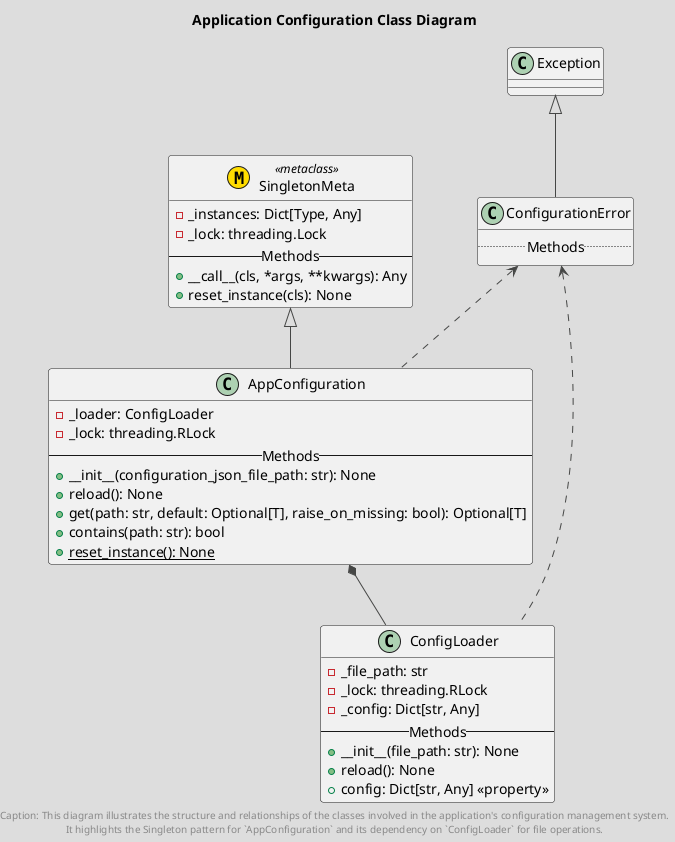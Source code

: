 ' java.exe -jar C:\Apps\bin\plantuml.jar .\app_configuration.puml

@startuml
!theme toy

title Application Configuration Class Diagram

class ConfigurationError extends Exception {
    .. Methods ..
}

class SingletonMeta << (M, #FFDD00) metaclass >> {
    - _instances: Dict[Type, Any]
    - _lock: threading.Lock
    -- Methods --
    + __call__(cls, *args, **kwargs): Any
    + reset_instance(cls): None
}

class ConfigLoader {
    - _file_path: str
    - _lock: threading.RLock
    - _config: Dict[str, Any]
    -- Methods --
    + __init__(file_path: str): None
    + reload(): None
    + config: Dict[str, Any] <<property>>
}

class AppConfiguration {
    - _loader: ConfigLoader
    - _lock: threading.RLock
    -- Methods --
    + __init__(configuration_json_file_path: str): None
    + reload(): None
    + get(path: str, default: Optional[T], raise_on_missing: bool): Optional[T]
    + contains(path: str): bool
    + {static} reset_instance(): None
}

SingletonMeta <|-- AppConfiguration

AppConfiguration *-- ConfigLoader

ConfigurationError <.. ConfigLoader
ConfigurationError <.. AppConfiguration

footer
Caption: This diagram illustrates the structure and relationships of the classes involved in the application's configuration management system.
It highlights the Singleton pattern for `AppConfiguration` and its dependency on `ConfigLoader` for file operations.
end footer

@enduml